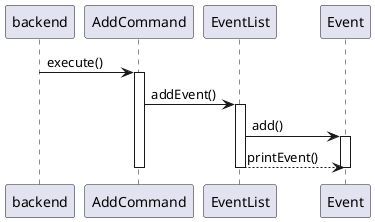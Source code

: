 @startuml
backend -> AddCommand: execute()


activate AddCommand
AddCommand -> EventList: addEvent()
activate EventList
EventList -> Event: add()
activate Event
EventList --> Event : printEvent()
deactivate EventList
deactivate Event
deactivate AddCommand

@enduml